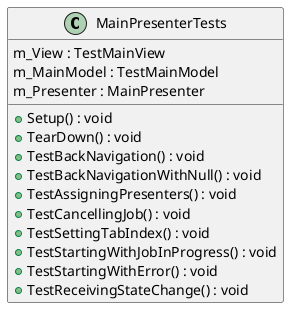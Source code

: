 @startuml
class MainPresenterTests {
    m_View : TestMainView
    m_MainModel : TestMainModel
    m_Presenter : MainPresenter
    + Setup() : void
    + TearDown() : void
    + TestBackNavigation() : void
    + TestBackNavigationWithNull() : void
    + TestAssigningPresenters() : void
    + TestCancellingJob() : void
    + TestSettingTabIndex() : void
    + TestStartingWithJobInProgress() : void
    + TestStartingWithError() : void
    + TestReceivingStateChange() : void
}
@enduml
